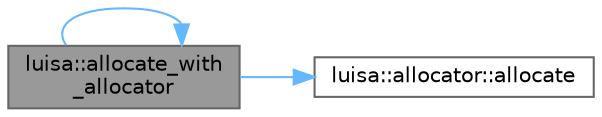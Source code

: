 digraph "luisa::allocate_with_allocator"
{
 // LATEX_PDF_SIZE
  bgcolor="transparent";
  edge [fontname=Helvetica,fontsize=10,labelfontname=Helvetica,labelfontsize=10];
  node [fontname=Helvetica,fontsize=10,shape=box,height=0.2,width=0.4];
  rankdir="LR";
  Node1 [id="Node000001",label="luisa::allocate_with\l_allocator",height=0.2,width=0.4,color="gray40", fillcolor="grey60", style="filled", fontcolor="black",tooltip=" "];
  Node1 -> Node2 [id="edge1_Node000001_Node000002",color="steelblue1",style="solid",tooltip=" "];
  Node2 [id="Node000002",label="luisa::allocator::allocate",height=0.2,width=0.4,color="grey40", fillcolor="white", style="filled",URL="$structluisa_1_1allocator.html#ab0882419af0a17e794705af946d2914f",tooltip=" "];
  Node1 -> Node1 [id="edge2_Node000001_Node000001",color="steelblue1",style="solid",tooltip=" "];
}
